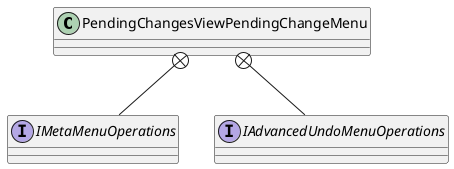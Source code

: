 @startuml
class PendingChangesViewPendingChangeMenu {
}
interface IMetaMenuOperations {
}
interface IAdvancedUndoMenuOperations {
}
PendingChangesViewPendingChangeMenu +-- IMetaMenuOperations
PendingChangesViewPendingChangeMenu +-- IAdvancedUndoMenuOperations
@enduml
